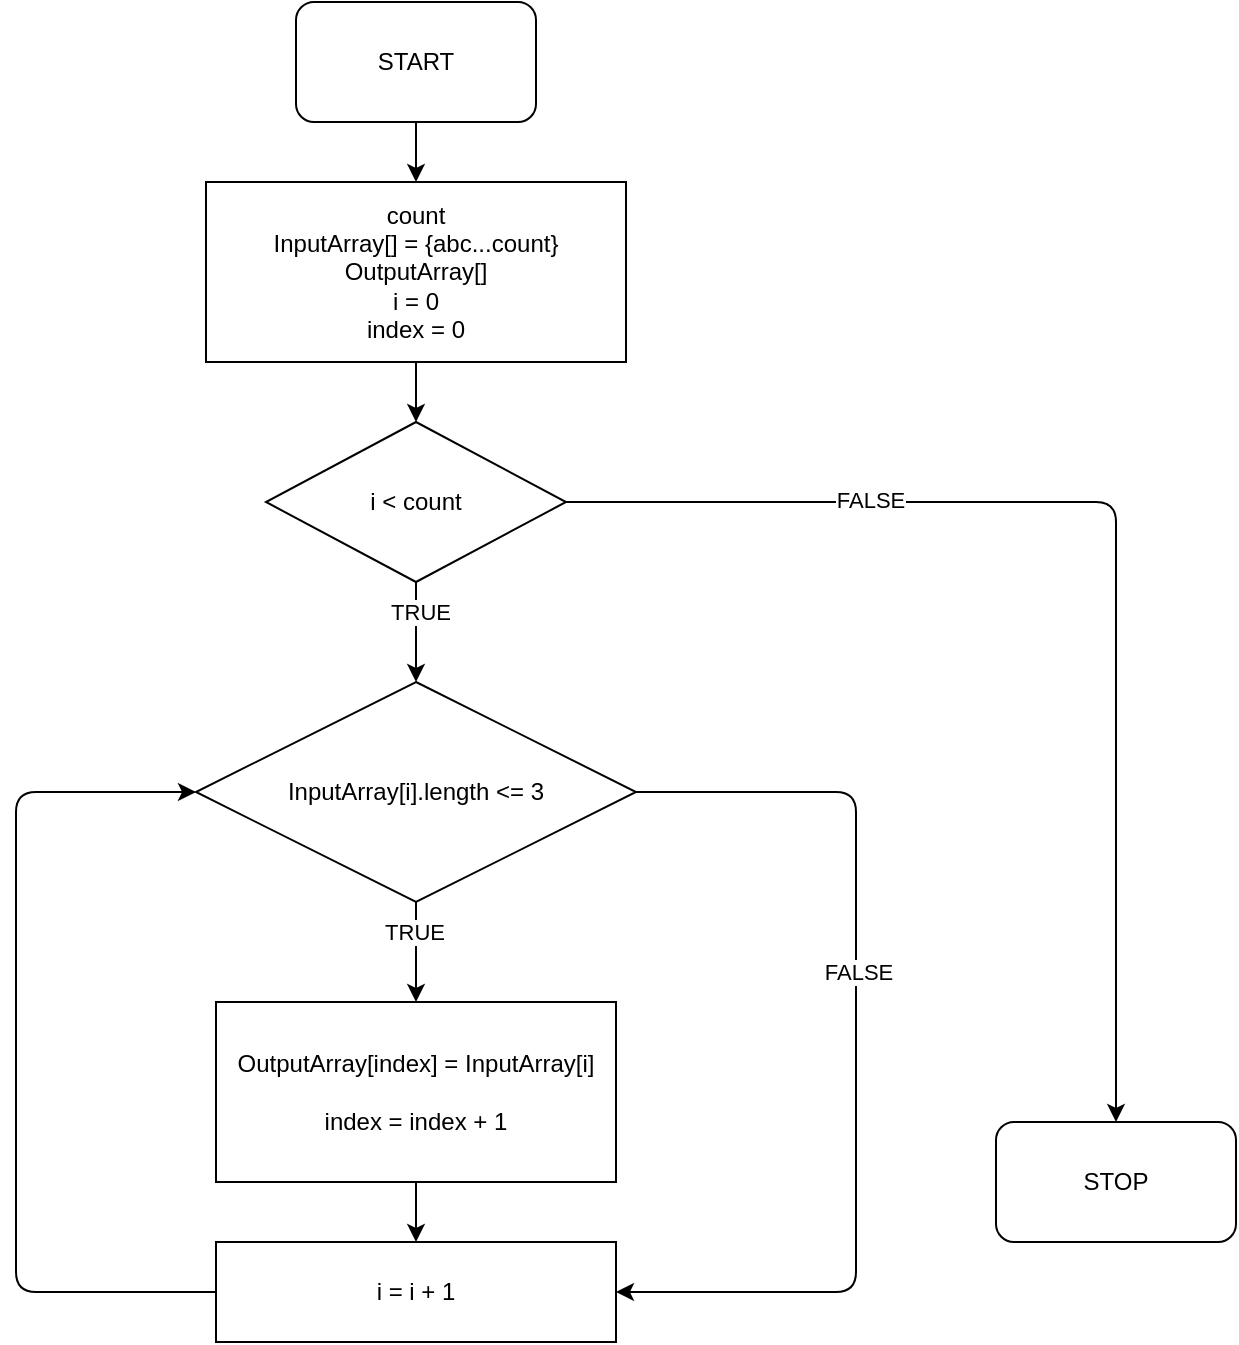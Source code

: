 <mxfile>
    <diagram id="BXNsLV5i8hzP5d7hgBJF" name="Страница 1">
        <mxGraphModel dx="1104" dy="534" grid="1" gridSize="10" guides="1" tooltips="1" connect="1" arrows="1" fold="1" page="1" pageScale="1" pageWidth="827" pageHeight="1169" math="0" shadow="0">
            <root>
                <mxCell id="0"/>
                <mxCell id="1" parent="0"/>
                <mxCell id="2" value="" style="edgeStyle=none;html=1;" edge="1" parent="1" source="3" target="5">
                    <mxGeometry relative="1" as="geometry"/>
                </mxCell>
                <mxCell id="3" value="START" style="rounded=1;whiteSpace=wrap;html=1;" vertex="1" parent="1">
                    <mxGeometry x="310" y="10" width="120" height="60" as="geometry"/>
                </mxCell>
                <mxCell id="4" value="" style="edgeStyle=none;html=1;" edge="1" parent="1" source="5" target="10">
                    <mxGeometry relative="1" as="geometry"/>
                </mxCell>
                <mxCell id="5" value="count&lt;br&gt;InputArray[] = {abc...count}&lt;br&gt;OutputArray[]&lt;br&gt;i = 0&lt;br&gt;index = 0" style="rounded=0;whiteSpace=wrap;html=1;" vertex="1" parent="1">
                    <mxGeometry x="265" y="100" width="210" height="90" as="geometry"/>
                </mxCell>
                <mxCell id="6" value="" style="edgeStyle=none;html=1;" edge="1" parent="1" source="10" target="15">
                    <mxGeometry relative="1" as="geometry"/>
                </mxCell>
                <mxCell id="7" value="TRUE" style="edgeLabel;html=1;align=center;verticalAlign=middle;resizable=0;points=[];" vertex="1" connectable="0" parent="6">
                    <mxGeometry x="-0.4" y="2" relative="1" as="geometry">
                        <mxPoint as="offset"/>
                    </mxGeometry>
                </mxCell>
                <mxCell id="8" style="edgeStyle=none;html=1;entryX=0.5;entryY=0;entryDx=0;entryDy=0;" edge="1" parent="1" source="10" target="16">
                    <mxGeometry relative="1" as="geometry">
                        <Array as="points">
                            <mxPoint x="720" y="260"/>
                        </Array>
                    </mxGeometry>
                </mxCell>
                <mxCell id="9" value="FALSE" style="edgeLabel;html=1;align=center;verticalAlign=middle;resizable=0;points=[];" vertex="1" connectable="0" parent="8">
                    <mxGeometry x="-0.48" y="1" relative="1" as="geometry">
                        <mxPoint as="offset"/>
                    </mxGeometry>
                </mxCell>
                <mxCell id="10" value="i &amp;lt; count" style="rhombus;whiteSpace=wrap;html=1;" vertex="1" parent="1">
                    <mxGeometry x="295" y="220" width="150" height="80" as="geometry"/>
                </mxCell>
                <mxCell id="11" value="" style="edgeStyle=none;html=1;" edge="1" parent="1" source="15" target="18">
                    <mxGeometry relative="1" as="geometry">
                        <Array as="points"/>
                    </mxGeometry>
                </mxCell>
                <mxCell id="12" value="TRUE" style="edgeLabel;html=1;align=center;verticalAlign=middle;resizable=0;points=[];" vertex="1" connectable="0" parent="11">
                    <mxGeometry x="-0.4" y="-1" relative="1" as="geometry">
                        <mxPoint as="offset"/>
                    </mxGeometry>
                </mxCell>
                <mxCell id="13" style="edgeStyle=none;html=1;entryX=1;entryY=0.5;entryDx=0;entryDy=0;" edge="1" parent="1" source="15" target="20">
                    <mxGeometry relative="1" as="geometry">
                        <Array as="points">
                            <mxPoint x="590" y="405"/>
                            <mxPoint x="590" y="655"/>
                        </Array>
                    </mxGeometry>
                </mxCell>
                <mxCell id="14" value="FALSE" style="edgeLabel;html=1;align=center;verticalAlign=middle;resizable=0;points=[];" vertex="1" connectable="0" parent="13">
                    <mxGeometry x="-0.167" y="1" relative="1" as="geometry">
                        <mxPoint as="offset"/>
                    </mxGeometry>
                </mxCell>
                <mxCell id="15" value="InputArray[i].length &amp;lt;= 3" style="rhombus;whiteSpace=wrap;html=1;" vertex="1" parent="1">
                    <mxGeometry x="260" y="350" width="220" height="110" as="geometry"/>
                </mxCell>
                <mxCell id="16" value="STOP" style="rounded=1;whiteSpace=wrap;html=1;" vertex="1" parent="1">
                    <mxGeometry x="660" y="570" width="120" height="60" as="geometry"/>
                </mxCell>
                <mxCell id="17" value="" style="edgeStyle=none;html=1;" edge="1" parent="1" source="18" target="20">
                    <mxGeometry relative="1" as="geometry"/>
                </mxCell>
                <mxCell id="18" value="OutputArray[index] = InputArray[i]&lt;br&gt;&lt;br&gt;index = index + 1" style="whiteSpace=wrap;html=1;" vertex="1" parent="1">
                    <mxGeometry x="270" y="510" width="200" height="90" as="geometry"/>
                </mxCell>
                <mxCell id="19" style="edgeStyle=none;html=1;entryX=0;entryY=0.5;entryDx=0;entryDy=0;exitX=0;exitY=0.5;exitDx=0;exitDy=0;" edge="1" parent="1" source="20" target="15">
                    <mxGeometry relative="1" as="geometry">
                        <Array as="points">
                            <mxPoint x="170" y="655"/>
                            <mxPoint x="170" y="530"/>
                            <mxPoint x="170" y="405"/>
                        </Array>
                    </mxGeometry>
                </mxCell>
                <mxCell id="20" value="i = i + 1" style="whiteSpace=wrap;html=1;" vertex="1" parent="1">
                    <mxGeometry x="270" y="630" width="200" height="50" as="geometry"/>
                </mxCell>
            </root>
        </mxGraphModel>
    </diagram>
</mxfile>
